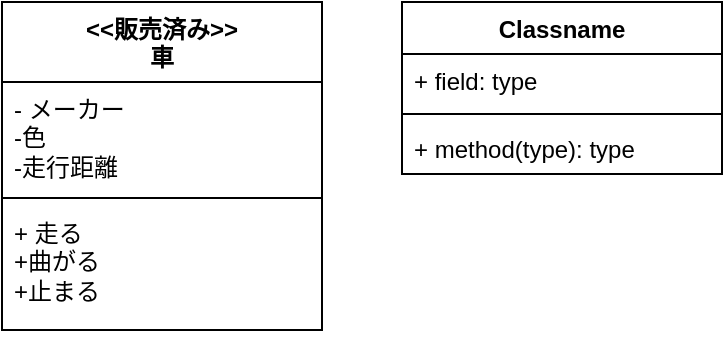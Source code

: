 <mxfile version="28.2.0">
  <diagram name="ページ1" id="N0hSAumFgbysPGA3qqF4">
    <mxGraphModel dx="556" dy="304" grid="1" gridSize="10" guides="1" tooltips="1" connect="1" arrows="1" fold="1" page="1" pageScale="1" pageWidth="827" pageHeight="1169" math="0" shadow="0">
      <root>
        <mxCell id="0" />
        <mxCell id="1" parent="0" />
        <mxCell id="Efw8cxTrtNc7BqGdkv6t-1" value="&lt;div&gt;&amp;lt;&amp;lt;販売済み&amp;gt;&amp;gt;&lt;/div&gt;車" style="swimlane;fontStyle=1;align=center;verticalAlign=top;childLayout=stackLayout;horizontal=1;startSize=40;horizontalStack=0;resizeParent=1;resizeParentMax=0;resizeLast=0;collapsible=1;marginBottom=0;whiteSpace=wrap;html=1;" vertex="1" parent="1">
          <mxGeometry x="160" y="120" width="160" height="164" as="geometry">
            <mxRectangle x="160" y="120" width="50" height="30" as="alternateBounds" />
          </mxGeometry>
        </mxCell>
        <mxCell id="Efw8cxTrtNc7BqGdkv6t-2" value="- メーカー&lt;div&gt;-色&lt;/div&gt;&lt;div&gt;-走行距離&lt;/div&gt;" style="text;strokeColor=none;fillColor=none;align=left;verticalAlign=top;spacingLeft=4;spacingRight=4;overflow=hidden;rotatable=0;points=[[0,0.5],[1,0.5]];portConstraint=eastwest;whiteSpace=wrap;html=1;" vertex="1" parent="Efw8cxTrtNc7BqGdkv6t-1">
          <mxGeometry y="40" width="160" height="54" as="geometry" />
        </mxCell>
        <mxCell id="Efw8cxTrtNc7BqGdkv6t-3" value="" style="line;strokeWidth=1;fillColor=none;align=left;verticalAlign=middle;spacingTop=-1;spacingLeft=3;spacingRight=3;rotatable=0;labelPosition=right;points=[];portConstraint=eastwest;strokeColor=inherit;" vertex="1" parent="Efw8cxTrtNc7BqGdkv6t-1">
          <mxGeometry y="94" width="160" height="8" as="geometry" />
        </mxCell>
        <mxCell id="Efw8cxTrtNc7BqGdkv6t-4" value="+ 走る&lt;div&gt;+曲がる&lt;/div&gt;&lt;div&gt;+止まる&lt;/div&gt;" style="text;strokeColor=none;fillColor=none;align=left;verticalAlign=top;spacingLeft=4;spacingRight=4;overflow=hidden;rotatable=0;points=[[0,0.5],[1,0.5]];portConstraint=eastwest;whiteSpace=wrap;html=1;" vertex="1" parent="Efw8cxTrtNc7BqGdkv6t-1">
          <mxGeometry y="102" width="160" height="62" as="geometry" />
        </mxCell>
        <mxCell id="Efw8cxTrtNc7BqGdkv6t-5" value="Classname" style="swimlane;fontStyle=1;align=center;verticalAlign=top;childLayout=stackLayout;horizontal=1;startSize=26;horizontalStack=0;resizeParent=1;resizeParentMax=0;resizeLast=0;collapsible=1;marginBottom=0;whiteSpace=wrap;html=1;" vertex="1" parent="1">
          <mxGeometry x="360" y="120" width="160" height="86" as="geometry">
            <mxRectangle x="360" y="120" width="100" height="30" as="alternateBounds" />
          </mxGeometry>
        </mxCell>
        <mxCell id="Efw8cxTrtNc7BqGdkv6t-6" value="+ field: type" style="text;strokeColor=none;fillColor=none;align=left;verticalAlign=top;spacingLeft=4;spacingRight=4;overflow=hidden;rotatable=0;points=[[0,0.5],[1,0.5]];portConstraint=eastwest;whiteSpace=wrap;html=1;" vertex="1" parent="Efw8cxTrtNc7BqGdkv6t-5">
          <mxGeometry y="26" width="160" height="26" as="geometry" />
        </mxCell>
        <mxCell id="Efw8cxTrtNc7BqGdkv6t-7" value="" style="line;strokeWidth=1;fillColor=none;align=left;verticalAlign=middle;spacingTop=-1;spacingLeft=3;spacingRight=3;rotatable=0;labelPosition=right;points=[];portConstraint=eastwest;strokeColor=inherit;" vertex="1" parent="Efw8cxTrtNc7BqGdkv6t-5">
          <mxGeometry y="52" width="160" height="8" as="geometry" />
        </mxCell>
        <mxCell id="Efw8cxTrtNc7BqGdkv6t-8" value="+ method(type): type" style="text;strokeColor=none;fillColor=none;align=left;verticalAlign=top;spacingLeft=4;spacingRight=4;overflow=hidden;rotatable=0;points=[[0,0.5],[1,0.5]];portConstraint=eastwest;whiteSpace=wrap;html=1;" vertex="1" parent="Efw8cxTrtNc7BqGdkv6t-5">
          <mxGeometry y="60" width="160" height="26" as="geometry" />
        </mxCell>
      </root>
    </mxGraphModel>
  </diagram>
</mxfile>
